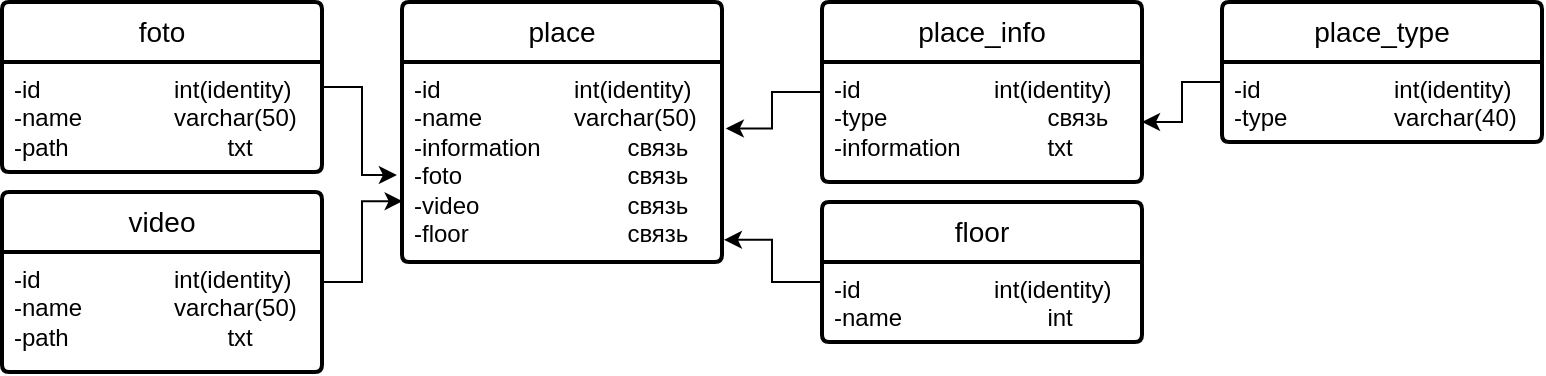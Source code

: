 <mxfile version="24.7.17">
  <diagram name="Страница — 1" id="zU63AV7_IRhyedJeMiRL">
    <mxGraphModel dx="658" dy="458" grid="1" gridSize="10" guides="1" tooltips="1" connect="1" arrows="1" fold="1" page="1" pageScale="1" pageWidth="827" pageHeight="1169" math="0" shadow="0">
      <root>
        <mxCell id="0" />
        <mxCell id="1" parent="0" />
        <mxCell id="WUobriGIVr4p1qLUM6Ph-43" value="place" style="swimlane;childLayout=stackLayout;horizontal=1;startSize=30;horizontalStack=0;rounded=1;fontSize=14;fontStyle=0;strokeWidth=2;resizeParent=0;resizeLast=1;shadow=0;dashed=0;align=center;arcSize=4;whiteSpace=wrap;html=1;" parent="1" vertex="1">
          <mxGeometry x="220" y="30" width="160" height="130" as="geometry">
            <mxRectangle x="-510" y="180" width="90" height="30" as="alternateBounds" />
          </mxGeometry>
        </mxCell>
        <mxCell id="WUobriGIVr4p1qLUM6Ph-44" value="-id&lt;span style=&quot;white-space: pre;&quot;&gt;&#x9;&lt;/span&gt;&lt;span style=&quot;white-space: pre;&quot;&gt;&#x9;&lt;/span&gt;&lt;span style=&quot;white-space: pre;&quot;&gt;&#x9;&lt;/span&gt;int(identity)&lt;div&gt;-name&lt;span style=&quot;white-space: pre;&quot;&gt;&#x9;&lt;/span&gt;&lt;span style=&quot;white-space: pre;&quot;&gt;&#x9;&lt;/span&gt;varchar(50)&lt;/div&gt;&lt;div&gt;-information&lt;span style=&quot;white-space: pre;&quot;&gt;&#x9;&lt;/span&gt;&lt;span style=&quot;white-space: pre;&quot;&gt;&#x9;&lt;/span&gt;связь&lt;/div&gt;&lt;div&gt;-foto&lt;span style=&quot;white-space: pre;&quot;&gt;&#x9;&lt;/span&gt;&lt;span style=&quot;white-space: pre;&quot;&gt;&#x9;&lt;/span&gt;&lt;span style=&quot;white-space: pre;&quot;&gt;&#x9;&lt;/span&gt;&lt;span style=&quot;white-space: pre;&quot;&gt;&#x9;&lt;/span&gt;связь&lt;/div&gt;&lt;div&gt;-video&lt;span style=&quot;white-space: pre;&quot;&gt;&#x9;&lt;/span&gt;&lt;span style=&quot;white-space: pre;&quot;&gt;&#x9;&lt;/span&gt;&lt;span style=&quot;white-space: pre;&quot;&gt;&#x9;&lt;/span&gt;связь&lt;/div&gt;&lt;div&gt;-floor&lt;span style=&quot;white-space: pre;&quot;&gt;&#x9;&lt;/span&gt;&lt;span style=&quot;white-space: pre;&quot;&gt;&#x9;&lt;/span&gt;&lt;span style=&quot;white-space: pre;&quot;&gt;&#x9;&lt;/span&gt;связь&lt;/div&gt;" style="align=left;strokeColor=none;fillColor=none;spacingLeft=4;fontSize=12;verticalAlign=top;resizable=0;rotatable=0;part=1;html=1;" parent="WUobriGIVr4p1qLUM6Ph-43" vertex="1">
          <mxGeometry y="30" width="160" height="100" as="geometry" />
        </mxCell>
        <mxCell id="WUobriGIVr4p1qLUM6Ph-45" value="place_info" style="swimlane;childLayout=stackLayout;horizontal=1;startSize=30;horizontalStack=0;rounded=1;fontSize=14;fontStyle=0;strokeWidth=2;resizeParent=0;resizeLast=1;shadow=0;dashed=0;align=center;arcSize=4;whiteSpace=wrap;html=1;" parent="1" vertex="1">
          <mxGeometry x="430" y="30" width="160" height="90" as="geometry">
            <mxRectangle x="-510" y="180" width="90" height="30" as="alternateBounds" />
          </mxGeometry>
        </mxCell>
        <mxCell id="WUobriGIVr4p1qLUM6Ph-46" value="-id&lt;span style=&quot;white-space: pre;&quot;&gt;&#x9;&lt;/span&gt;&lt;span style=&quot;white-space: pre;&quot;&gt;&#x9;&lt;/span&gt;&lt;span style=&quot;white-space: pre;&quot;&gt;&#x9;&lt;/span&gt;int(identity)&lt;div&gt;-type&lt;span style=&quot;white-space: pre;&quot;&gt;&#x9;&lt;/span&gt;&lt;span style=&quot;white-space: pre;&quot;&gt;&#x9;&lt;/span&gt;&lt;span style=&quot;white-space: pre;&quot;&gt;&#x9;&lt;/span&gt;связь&lt;/div&gt;&lt;div&gt;-information&lt;span style=&quot;white-space: pre;&quot;&gt;&#x9;&lt;/span&gt;&lt;span style=&quot;white-space: pre;&quot;&gt;&#x9;&lt;/span&gt;txt&lt;/div&gt;" style="align=left;strokeColor=none;fillColor=none;spacingLeft=4;fontSize=12;verticalAlign=top;resizable=0;rotatable=0;part=1;html=1;" parent="WUobriGIVr4p1qLUM6Ph-45" vertex="1">
          <mxGeometry y="30" width="160" height="60" as="geometry" />
        </mxCell>
        <mxCell id="WUobriGIVr4p1qLUM6Ph-47" value="place_type" style="swimlane;childLayout=stackLayout;horizontal=1;startSize=30;horizontalStack=0;rounded=1;fontSize=14;fontStyle=0;strokeWidth=2;resizeParent=0;resizeLast=1;shadow=0;dashed=0;align=center;arcSize=4;whiteSpace=wrap;html=1;" parent="1" vertex="1">
          <mxGeometry x="630" y="30" width="160" height="70" as="geometry">
            <mxRectangle x="-510" y="180" width="90" height="30" as="alternateBounds" />
          </mxGeometry>
        </mxCell>
        <mxCell id="WUobriGIVr4p1qLUM6Ph-48" value="-id&lt;span style=&quot;white-space: pre;&quot;&gt;&#x9;&lt;/span&gt;&lt;span style=&quot;white-space: pre;&quot;&gt;&#x9;&lt;/span&gt;&lt;span style=&quot;white-space: pre;&quot;&gt;&#x9;&lt;/span&gt;int(identity)&lt;div&gt;-type&lt;span style=&quot;white-space: pre;&quot;&gt;&#x9;&lt;/span&gt;&lt;span style=&quot;white-space: pre;&quot;&gt;&#x9;&lt;/span&gt;varchar(40)&lt;/div&gt;" style="align=left;strokeColor=none;fillColor=none;spacingLeft=4;fontSize=12;verticalAlign=top;resizable=0;rotatable=0;part=1;html=1;" parent="WUobriGIVr4p1qLUM6Ph-47" vertex="1">
          <mxGeometry y="30" width="160" height="40" as="geometry" />
        </mxCell>
        <mxCell id="WUobriGIVr4p1qLUM6Ph-49" style="edgeStyle=orthogonalEdgeStyle;rounded=0;orthogonalLoop=1;jettySize=auto;html=1;exitX=0;exitY=0.25;exitDx=0;exitDy=0;entryX=1;entryY=0.5;entryDx=0;entryDy=0;" parent="1" source="WUobriGIVr4p1qLUM6Ph-48" target="WUobriGIVr4p1qLUM6Ph-46" edge="1">
          <mxGeometry relative="1" as="geometry" />
        </mxCell>
        <mxCell id="WUobriGIVr4p1qLUM6Ph-50" style="edgeStyle=orthogonalEdgeStyle;rounded=0;orthogonalLoop=1;jettySize=auto;html=1;exitX=0;exitY=0.25;exitDx=0;exitDy=0;entryX=1.012;entryY=0.332;entryDx=0;entryDy=0;entryPerimeter=0;" parent="1" source="WUobriGIVr4p1qLUM6Ph-46" target="WUobriGIVr4p1qLUM6Ph-44" edge="1">
          <mxGeometry relative="1" as="geometry" />
        </mxCell>
        <mxCell id="WUobriGIVr4p1qLUM6Ph-54" value="foto" style="swimlane;childLayout=stackLayout;horizontal=1;startSize=30;horizontalStack=0;rounded=1;fontSize=14;fontStyle=0;strokeWidth=2;resizeParent=0;resizeLast=1;shadow=0;dashed=0;align=center;arcSize=4;whiteSpace=wrap;html=1;" parent="1" vertex="1">
          <mxGeometry x="20" y="30" width="160" height="85" as="geometry">
            <mxRectangle x="-510" y="180" width="90" height="30" as="alternateBounds" />
          </mxGeometry>
        </mxCell>
        <mxCell id="WUobriGIVr4p1qLUM6Ph-55" value="-id&lt;span style=&quot;white-space: pre;&quot;&gt;&#x9;&lt;/span&gt;&lt;span style=&quot;white-space: pre;&quot;&gt;&#x9;&lt;/span&gt;&lt;span style=&quot;white-space: pre;&quot;&gt;&#x9;&lt;/span&gt;int(identity)&lt;div&gt;-name&lt;span style=&quot;white-space: pre;&quot;&gt;&#x9;&lt;/span&gt;&lt;span style=&quot;white-space: pre;&quot;&gt;&#x9;&lt;/span&gt;varchar(50)&lt;/div&gt;&lt;div&gt;-path&lt;span style=&quot;white-space: pre;&quot;&gt;&#x9;&lt;/span&gt;&lt;span style=&quot;white-space: pre;&quot;&gt;&#x9;&lt;/span&gt;&lt;span style=&quot;white-space: pre;&quot;&gt;&#x9;&lt;/span&gt;txt&lt;/div&gt;" style="align=left;strokeColor=none;fillColor=none;spacingLeft=4;fontSize=12;verticalAlign=top;resizable=0;rotatable=0;part=1;html=1;" parent="WUobriGIVr4p1qLUM6Ph-54" vertex="1">
          <mxGeometry y="30" width="160" height="55" as="geometry" />
        </mxCell>
        <mxCell id="WUobriGIVr4p1qLUM6Ph-58" value="video" style="swimlane;childLayout=stackLayout;horizontal=1;startSize=30;horizontalStack=0;rounded=1;fontSize=14;fontStyle=0;strokeWidth=2;resizeParent=0;resizeLast=1;shadow=0;dashed=0;align=center;arcSize=4;whiteSpace=wrap;html=1;" parent="1" vertex="1">
          <mxGeometry x="20" y="125" width="160" height="90" as="geometry">
            <mxRectangle x="-510" y="180" width="90" height="30" as="alternateBounds" />
          </mxGeometry>
        </mxCell>
        <mxCell id="WUobriGIVr4p1qLUM6Ph-59" value="-id&lt;span style=&quot;white-space: pre;&quot;&gt;&#x9;&lt;/span&gt;&lt;span style=&quot;white-space: pre;&quot;&gt;&#x9;&lt;/span&gt;&lt;span style=&quot;white-space: pre;&quot;&gt;&#x9;&lt;/span&gt;int(identity)&lt;div&gt;-name&lt;span style=&quot;white-space: pre;&quot;&gt;&#x9;&lt;/span&gt;&lt;span style=&quot;white-space: pre;&quot;&gt;&#x9;&lt;/span&gt;varchar(50)&lt;/div&gt;&lt;div&gt;-path&lt;span style=&quot;white-space: pre;&quot;&gt;&#x9;&lt;/span&gt;&lt;span style=&quot;white-space: pre;&quot;&gt;&#x9;&lt;/span&gt;&lt;span style=&quot;white-space: pre;&quot;&gt;&#x9;&lt;/span&gt;txt&lt;/div&gt;" style="align=left;strokeColor=none;fillColor=none;spacingLeft=4;fontSize=12;verticalAlign=top;resizable=0;rotatable=0;part=1;html=1;" parent="WUobriGIVr4p1qLUM6Ph-58" vertex="1">
          <mxGeometry y="30" width="160" height="60" as="geometry" />
        </mxCell>
        <mxCell id="WUobriGIVr4p1qLUM6Ph-62" value="floor" style="swimlane;childLayout=stackLayout;horizontal=1;startSize=30;horizontalStack=0;rounded=1;fontSize=14;fontStyle=0;strokeWidth=2;resizeParent=0;resizeLast=1;shadow=0;dashed=0;align=center;arcSize=4;whiteSpace=wrap;html=1;" parent="1" vertex="1">
          <mxGeometry x="430" y="130" width="160" height="70" as="geometry">
            <mxRectangle x="-510" y="180" width="90" height="30" as="alternateBounds" />
          </mxGeometry>
        </mxCell>
        <mxCell id="WUobriGIVr4p1qLUM6Ph-63" value="-id&lt;span style=&quot;white-space: pre;&quot;&gt;&#x9;&lt;/span&gt;&lt;span style=&quot;white-space: pre;&quot;&gt;&#x9;&lt;/span&gt;&lt;span style=&quot;white-space: pre;&quot;&gt;&#x9;&lt;/span&gt;int(identity)&lt;div&gt;-name&lt;span style=&quot;white-space: pre;&quot;&gt;&#x9;&lt;/span&gt;&lt;span style=&quot;white-space: pre;&quot;&gt;&#x9;&lt;span style=&quot;white-space: pre;&quot;&gt;&#x9;&lt;/span&gt;&lt;/span&gt;int&lt;br&gt;&lt;/div&gt;" style="align=left;strokeColor=none;fillColor=none;spacingLeft=4;fontSize=12;verticalAlign=top;resizable=0;rotatable=0;part=1;html=1;" parent="WUobriGIVr4p1qLUM6Ph-62" vertex="1">
          <mxGeometry y="30" width="160" height="40" as="geometry" />
        </mxCell>
        <mxCell id="WUobriGIVr4p1qLUM6Ph-70" style="edgeStyle=orthogonalEdgeStyle;rounded=0;orthogonalLoop=1;jettySize=auto;html=1;exitX=0;exitY=0.25;exitDx=0;exitDy=0;entryX=1.006;entryY=0.889;entryDx=0;entryDy=0;entryPerimeter=0;" parent="1" source="WUobriGIVr4p1qLUM6Ph-63" target="WUobriGIVr4p1qLUM6Ph-44" edge="1">
          <mxGeometry relative="1" as="geometry" />
        </mxCell>
        <mxCell id="WUobriGIVr4p1qLUM6Ph-71" style="edgeStyle=orthogonalEdgeStyle;rounded=0;orthogonalLoop=1;jettySize=auto;html=1;exitX=1;exitY=0.5;exitDx=0;exitDy=0;entryX=-0.016;entryY=0.565;entryDx=0;entryDy=0;entryPerimeter=0;" parent="1" source="WUobriGIVr4p1qLUM6Ph-54" target="WUobriGIVr4p1qLUM6Ph-44" edge="1">
          <mxGeometry relative="1" as="geometry" />
        </mxCell>
        <mxCell id="WUobriGIVr4p1qLUM6Ph-72" style="edgeStyle=orthogonalEdgeStyle;rounded=0;orthogonalLoop=1;jettySize=auto;html=1;exitX=1;exitY=0.25;exitDx=0;exitDy=0;entryX=0.002;entryY=0.696;entryDx=0;entryDy=0;entryPerimeter=0;" parent="1" source="WUobriGIVr4p1qLUM6Ph-59" target="WUobriGIVr4p1qLUM6Ph-44" edge="1">
          <mxGeometry relative="1" as="geometry" />
        </mxCell>
      </root>
    </mxGraphModel>
  </diagram>
</mxfile>
